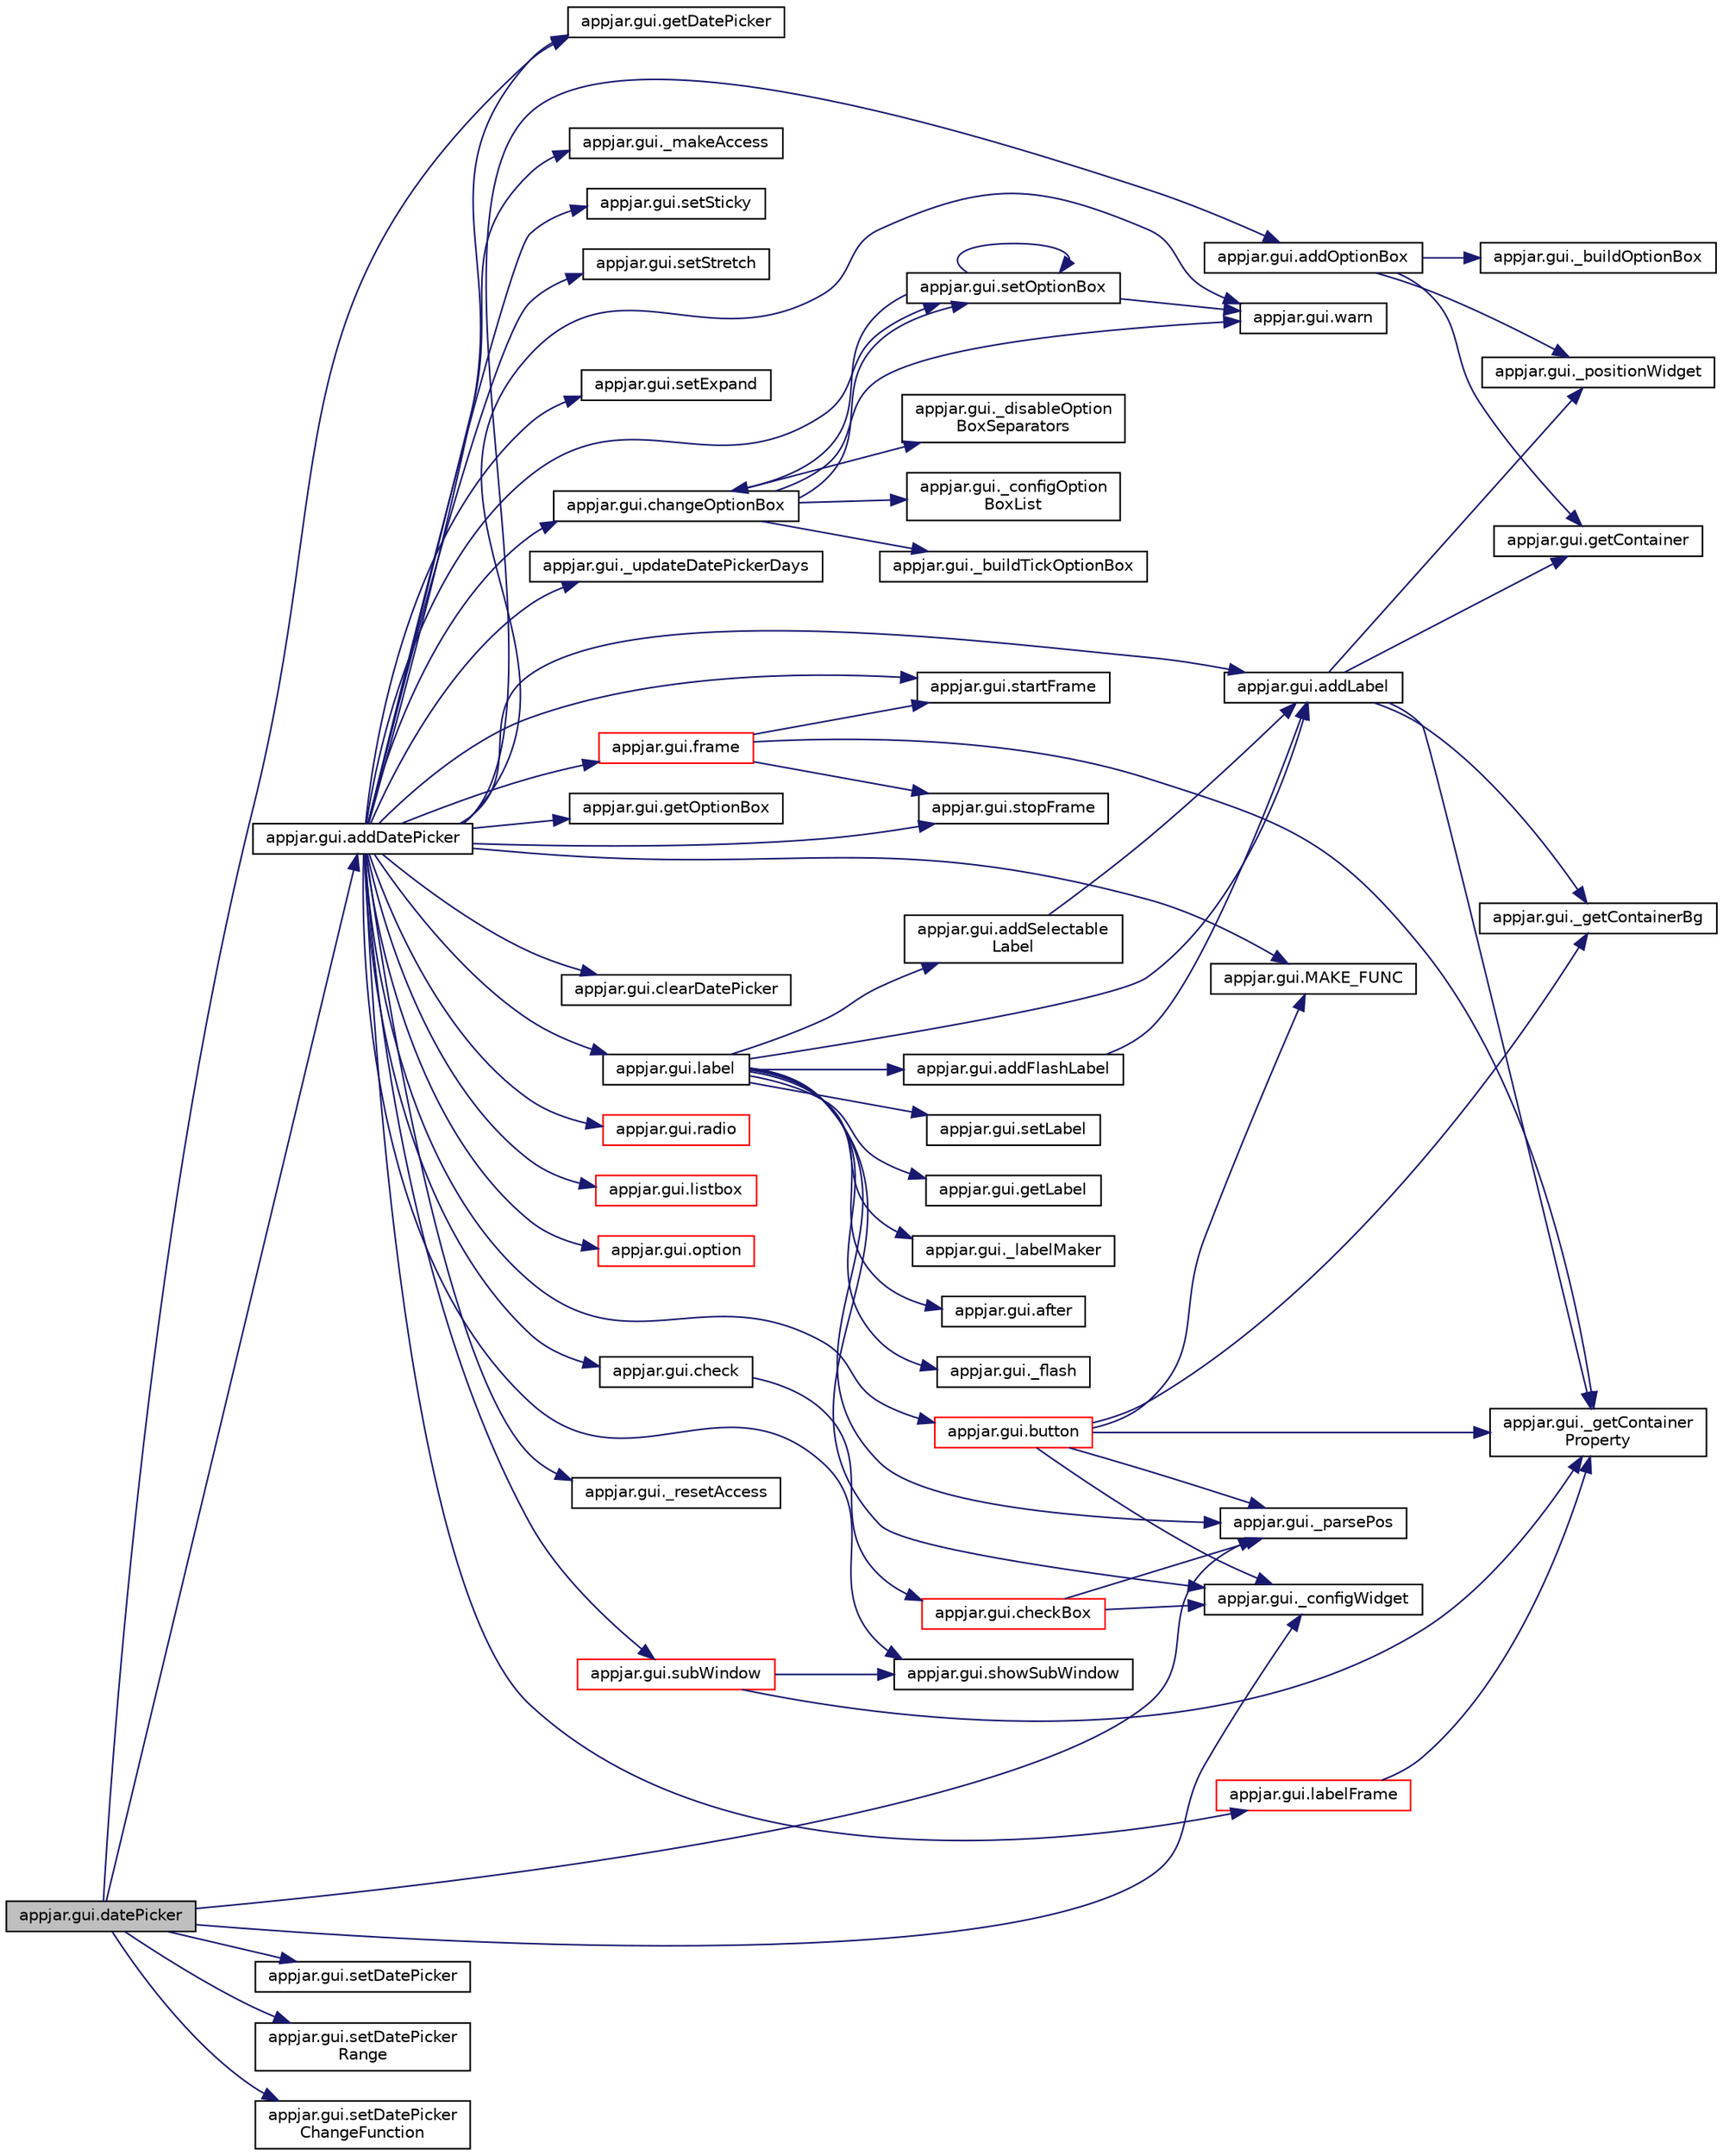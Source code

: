 digraph "appjar.gui.datePicker"
{
  edge [fontname="Helvetica",fontsize="10",labelfontname="Helvetica",labelfontsize="10"];
  node [fontname="Helvetica",fontsize="10",shape=record];
  rankdir="LR";
  Node1112 [label="appjar.gui.datePicker",height=0.2,width=0.4,color="black", fillcolor="grey75", style="filled", fontcolor="black"];
  Node1112 -> Node1113 [color="midnightblue",fontsize="10",style="solid",fontname="Helvetica"];
  Node1113 [label="appjar.gui.getDatePicker",height=0.2,width=0.4,color="black", fillcolor="white", style="filled",URL="$classappjar_1_1gui.html#ae3d5d91238da5411973b20935d2b57b6"];
  Node1112 -> Node1114 [color="midnightblue",fontsize="10",style="solid",fontname="Helvetica"];
  Node1114 [label="appjar.gui._parsePos",height=0.2,width=0.4,color="black", fillcolor="white", style="filled",URL="$classappjar_1_1gui.html#a8174359ccd50269f6c9f63f00cbb9d7e",tooltip="FUNCTIONS for labels. "];
  Node1112 -> Node1115 [color="midnightblue",fontsize="10",style="solid",fontname="Helvetica"];
  Node1115 [label="appjar.gui.addDatePicker",height=0.2,width=0.4,color="black", fillcolor="white", style="filled",URL="$classappjar_1_1gui.html#afd39e0992793b234290b349d7b2240d6"];
  Node1115 -> Node1116 [color="midnightblue",fontsize="10",style="solid",fontname="Helvetica"];
  Node1116 [label="appjar.gui.startFrame",height=0.2,width=0.4,color="black", fillcolor="white", style="filled",URL="$classappjar_1_1gui.html#aca86de0fc5cb78406b4a63816f52e2b4"];
  Node1115 -> Node1117 [color="midnightblue",fontsize="10",style="solid",fontname="Helvetica"];
  Node1117 [label="appjar.gui.setExpand",height=0.2,width=0.4,color="black", fillcolor="white", style="filled",URL="$classappjar_1_1gui.html#a7c5f79404e96ff23eb91ba9ef4df97d2"];
  Node1115 -> Node1118 [color="midnightblue",fontsize="10",style="solid",fontname="Helvetica"];
  Node1118 [label="appjar.gui.addLabel",height=0.2,width=0.4,color="black", fillcolor="white", style="filled",URL="$classappjar_1_1gui.html#aa2108c54eeeb1db272337524494d2a03"];
  Node1118 -> Node1119 [color="midnightblue",fontsize="10",style="solid",fontname="Helvetica"];
  Node1119 [label="appjar.gui.getContainer",height=0.2,width=0.4,color="black", fillcolor="white", style="filled",URL="$classappjar_1_1gui.html#a2e8ea27bae5f6758257be218c8279b56"];
  Node1118 -> Node1120 [color="midnightblue",fontsize="10",style="solid",fontname="Helvetica"];
  Node1120 [label="appjar.gui._getContainer\lProperty",height=0.2,width=0.4,color="black", fillcolor="white", style="filled",URL="$classappjar_1_1gui.html#aa5d65e2282cfbe0a4b963b369e7d4e51"];
  Node1118 -> Node1121 [color="midnightblue",fontsize="10",style="solid",fontname="Helvetica"];
  Node1121 [label="appjar.gui._getContainerBg",height=0.2,width=0.4,color="black", fillcolor="white", style="filled",URL="$classappjar_1_1gui.html#a120b8d0d6e0b536ac8735df1ffefd37a"];
  Node1118 -> Node1122 [color="midnightblue",fontsize="10",style="solid",fontname="Helvetica"];
  Node1122 [label="appjar.gui._positionWidget",height=0.2,width=0.4,color="black", fillcolor="white", style="filled",URL="$classappjar_1_1gui.html#a073b1298767aeb92dd77b77cb6000e8c"];
  Node1115 -> Node1123 [color="midnightblue",fontsize="10",style="solid",fontname="Helvetica"];
  Node1123 [label="appjar.gui.addOptionBox",height=0.2,width=0.4,color="black", fillcolor="white", style="filled",URL="$classappjar_1_1gui.html#ae354fdda13178fe687c65d4c5d0fa33d"];
  Node1123 -> Node1124 [color="midnightblue",fontsize="10",style="solid",fontname="Helvetica"];
  Node1124 [label="appjar.gui._buildOptionBox",height=0.2,width=0.4,color="black", fillcolor="white", style="filled",URL="$classappjar_1_1gui.html#a64e461f4fa6ab5f15313891ddaca02b2"];
  Node1123 -> Node1119 [color="midnightblue",fontsize="10",style="solid",fontname="Helvetica"];
  Node1123 -> Node1122 [color="midnightblue",fontsize="10",style="solid",fontname="Helvetica"];
  Node1115 -> Node1125 [color="midnightblue",fontsize="10",style="solid",fontname="Helvetica"];
  Node1125 [label="appjar.gui._updateDatePickerDays",height=0.2,width=0.4,color="black", fillcolor="white", style="filled",URL="$classappjar_1_1gui.html#a7a5c3244e9eb930d61f1c679f449a926"];
  Node1115 -> Node1126 [color="midnightblue",fontsize="10",style="solid",fontname="Helvetica"];
  Node1126 [label="appjar.gui.stopFrame",height=0.2,width=0.4,color="black", fillcolor="white", style="filled",URL="$classappjar_1_1gui.html#a9cac30fbcb6ae304bc587bca86b2b874"];
  Node1115 -> Node1127 [color="midnightblue",fontsize="10",style="solid",fontname="Helvetica"];
  Node1127 [label="appjar.gui.MAKE_FUNC",height=0.2,width=0.4,color="black", fillcolor="white", style="filled",URL="$classappjar_1_1gui.html#a42aaf376a6c07c842b1b498948a9691a",tooltip="FUNCTION for managing commands. "];
  Node1115 -> Node1128 [color="midnightblue",fontsize="10",style="solid",fontname="Helvetica"];
  Node1128 [label="appjar.gui.warn",height=0.2,width=0.4,color="black", fillcolor="white", style="filled",URL="$classappjar_1_1gui.html#a3ab0139430263b1913b4078cf34e7098"];
  Node1115 -> Node1129 [color="midnightblue",fontsize="10",style="solid",fontname="Helvetica"];
  Node1129 [label="appjar.gui.getOptionBox",height=0.2,width=0.4,color="black", fillcolor="white", style="filled",URL="$classappjar_1_1gui.html#abacd02677277cb43514dcf2298ac3674"];
  Node1115 -> Node1130 [color="midnightblue",fontsize="10",style="solid",fontname="Helvetica"];
  Node1130 [label="appjar.gui.changeOptionBox",height=0.2,width=0.4,color="black", fillcolor="white", style="filled",URL="$classappjar_1_1gui.html#a974171d577bb5819246fb5c15c1e4fa8"];
  Node1130 -> Node1131 [color="midnightblue",fontsize="10",style="solid",fontname="Helvetica"];
  Node1131 [label="appjar.gui._configOption\lBoxList",height=0.2,width=0.4,color="black", fillcolor="white", style="filled",URL="$classappjar_1_1gui.html#adf8f2708fccc3dd7aabf89a51b99c84a"];
  Node1130 -> Node1128 [color="midnightblue",fontsize="10",style="solid",fontname="Helvetica"];
  Node1130 -> Node1132 [color="midnightblue",fontsize="10",style="solid",fontname="Helvetica"];
  Node1132 [label="appjar.gui._buildTickOptionBox",height=0.2,width=0.4,color="black", fillcolor="white", style="filled",URL="$classappjar_1_1gui.html#a2972ad12f09ae0257127f51a7fa3b214"];
  Node1130 -> Node1133 [color="midnightblue",fontsize="10",style="solid",fontname="Helvetica"];
  Node1133 [label="appjar.gui._disableOption\lBoxSeparators",height=0.2,width=0.4,color="black", fillcolor="white", style="filled",URL="$classappjar_1_1gui.html#a37d662a79a1c51f5a89cabec8c2600e9"];
  Node1130 -> Node1134 [color="midnightblue",fontsize="10",style="solid",fontname="Helvetica"];
  Node1134 [label="appjar.gui.setOptionBox",height=0.2,width=0.4,color="black", fillcolor="white", style="filled",URL="$classappjar_1_1gui.html#a1265f35528c0da179bf0ef8568fdf463"];
  Node1134 -> Node1128 [color="midnightblue",fontsize="10",style="solid",fontname="Helvetica"];
  Node1134 -> Node1130 [color="midnightblue",fontsize="10",style="solid",fontname="Helvetica"];
  Node1134 -> Node1134 [color="midnightblue",fontsize="10",style="solid",fontname="Helvetica"];
  Node1115 -> Node1134 [color="midnightblue",fontsize="10",style="solid",fontname="Helvetica"];
  Node1115 -> Node1135 [color="midnightblue",fontsize="10",style="solid",fontname="Helvetica"];
  Node1135 [label="appjar.gui.clearDatePicker",height=0.2,width=0.4,color="black", fillcolor="white", style="filled",URL="$classappjar_1_1gui.html#a04ed9d067dd84fd52fd5ee84f73233ff"];
  Node1115 -> Node1113 [color="midnightblue",fontsize="10",style="solid",fontname="Helvetica"];
  Node1115 -> Node1136 [color="midnightblue",fontsize="10",style="solid",fontname="Helvetica"];
  Node1136 [label="appjar.gui.label",height=0.2,width=0.4,color="black", fillcolor="white", style="filled",URL="$classappjar_1_1gui.html#a161659a9096715ced2da924ab88ddecc"];
  Node1136 -> Node1137 [color="midnightblue",fontsize="10",style="solid",fontname="Helvetica"];
  Node1137 [label="appjar.gui.setLabel",height=0.2,width=0.4,color="black", fillcolor="white", style="filled",URL="$classappjar_1_1gui.html#ab68acc8b806299dddee959e9a6f85a77"];
  Node1136 -> Node1138 [color="midnightblue",fontsize="10",style="solid",fontname="Helvetica"];
  Node1138 [label="appjar.gui.getLabel",height=0.2,width=0.4,color="black", fillcolor="white", style="filled",URL="$classappjar_1_1gui.html#a28d7281e96bf719a419be4dd16eab2f2"];
  Node1136 -> Node1114 [color="midnightblue",fontsize="10",style="solid",fontname="Helvetica"];
  Node1136 -> Node1139 [color="midnightblue",fontsize="10",style="solid",fontname="Helvetica"];
  Node1139 [label="appjar.gui._labelMaker",height=0.2,width=0.4,color="black", fillcolor="white", style="filled",URL="$classappjar_1_1gui.html#a6ed5ec9876ae700dc7682b69cbed85ec"];
  Node1136 -> Node1140 [color="midnightblue",fontsize="10",style="solid",fontname="Helvetica"];
  Node1140 [label="appjar.gui._configWidget",height=0.2,width=0.4,color="black", fillcolor="white", style="filled",URL="$classappjar_1_1gui.html#ac54e9af2a9e7a18f87f0ffafbd156353"];
  Node1136 -> Node1141 [color="midnightblue",fontsize="10",style="solid",fontname="Helvetica"];
  Node1141 [label="appjar.gui.addFlashLabel",height=0.2,width=0.4,color="black", fillcolor="white", style="filled",URL="$classappjar_1_1gui.html#aebdbd28fa436f476eee09361d80e44f7"];
  Node1141 -> Node1118 [color="midnightblue",fontsize="10",style="solid",fontname="Helvetica"];
  Node1136 -> Node1142 [color="midnightblue",fontsize="10",style="solid",fontname="Helvetica"];
  Node1142 [label="appjar.gui.addSelectable\lLabel",height=0.2,width=0.4,color="black", fillcolor="white", style="filled",URL="$classappjar_1_1gui.html#a8a45e3f03c919beabdd26156d156f959"];
  Node1142 -> Node1118 [color="midnightblue",fontsize="10",style="solid",fontname="Helvetica"];
  Node1136 -> Node1118 [color="midnightblue",fontsize="10",style="solid",fontname="Helvetica"];
  Node1136 -> Node1143 [color="midnightblue",fontsize="10",style="solid",fontname="Helvetica"];
  Node1143 [label="appjar.gui.after",height=0.2,width=0.4,color="black", fillcolor="white", style="filled",URL="$classappjar_1_1gui.html#a1fde7d8815e07abdeec5f885eebf3080"];
  Node1136 -> Node1144 [color="midnightblue",fontsize="10",style="solid",fontname="Helvetica"];
  Node1144 [label="appjar.gui._flash",height=0.2,width=0.4,color="black", fillcolor="white", style="filled",URL="$classappjar_1_1gui.html#a181c6d821f1df504b38f4da46616c3e3"];
  Node1115 -> Node1145 [color="midnightblue",fontsize="10",style="solid",fontname="Helvetica"];
  Node1145 [label="appjar.gui.check",height=0.2,width=0.4,color="black", fillcolor="white", style="filled",URL="$classappjar_1_1gui.html#a19ebba5d0f738981a6d3210a88d20dbc"];
  Node1145 -> Node1146 [color="midnightblue",fontsize="10",style="solid",fontname="Helvetica"];
  Node1146 [label="appjar.gui.checkBox",height=0.2,width=0.4,color="red", fillcolor="white", style="filled",URL="$classappjar_1_1gui.html#a88b585699e7e9d95175900d31961112d"];
  Node1146 -> Node1114 [color="midnightblue",fontsize="10",style="solid",fontname="Helvetica"];
  Node1146 -> Node1140 [color="midnightblue",fontsize="10",style="solid",fontname="Helvetica"];
  Node1115 -> Node1153 [color="midnightblue",fontsize="10",style="solid",fontname="Helvetica"];
  Node1153 [label="appjar.gui.radio",height=0.2,width=0.4,color="red", fillcolor="white", style="filled",URL="$classappjar_1_1gui.html#af5cc0fdb337b9cccf09708697e0e4640",tooltip="FUNCTION for radio buttons. "];
  Node1115 -> Node1160 [color="midnightblue",fontsize="10",style="solid",fontname="Helvetica"];
  Node1160 [label="appjar.gui.listbox",height=0.2,width=0.4,color="red", fillcolor="white", style="filled",URL="$classappjar_1_1gui.html#a5e171d29e2588295ba6fd151c091ab70",tooltip="FUNCTION for list box. "];
  Node1115 -> Node1182 [color="midnightblue",fontsize="10",style="solid",fontname="Helvetica"];
  Node1182 [label="appjar.gui.option",height=0.2,width=0.4,color="red", fillcolor="white", style="filled",URL="$classappjar_1_1gui.html#a641fb93f7f581e3fdd4357736f256f2c"];
  Node1115 -> Node1191 [color="midnightblue",fontsize="10",style="solid",fontname="Helvetica"];
  Node1191 [label="appjar.gui.subWindow",height=0.2,width=0.4,color="red", fillcolor="white", style="filled",URL="$classappjar_1_1gui.html#a4ba1b0b734f9f51c93c986f16ab3a945",tooltip="SubWindows. "];
  Node1191 -> Node1196 [color="midnightblue",fontsize="10",style="solid",fontname="Helvetica"];
  Node1196 [label="appjar.gui.showSubWindow",height=0.2,width=0.4,color="black", fillcolor="white", style="filled",URL="$classappjar_1_1gui.html#abac089319744d566761a8a958955076c"];
  Node1191 -> Node1120 [color="midnightblue",fontsize="10",style="solid",fontname="Helvetica"];
  Node1115 -> Node1211 [color="midnightblue",fontsize="10",style="solid",fontname="Helvetica"];
  Node1211 [label="appjar.gui.labelFrame",height=0.2,width=0.4,color="red", fillcolor="white", style="filled",URL="$classappjar_1_1gui.html#a74ad839ae0a3437fc45379b16d98c878",tooltip="Label Frames. "];
  Node1211 -> Node1120 [color="midnightblue",fontsize="10",style="solid",fontname="Helvetica"];
  Node1115 -> Node1216 [color="midnightblue",fontsize="10",style="solid",fontname="Helvetica"];
  Node1216 [label="appjar.gui.frame",height=0.2,width=0.4,color="red", fillcolor="white", style="filled",URL="$classappjar_1_1gui.html#ab6f683871cc4f4adfd41d3bb12d22096",tooltip="Frames. "];
  Node1216 -> Node1116 [color="midnightblue",fontsize="10",style="solid",fontname="Helvetica"];
  Node1216 -> Node1126 [color="midnightblue",fontsize="10",style="solid",fontname="Helvetica"];
  Node1216 -> Node1120 [color="midnightblue",fontsize="10",style="solid",fontname="Helvetica"];
  Node1115 -> Node1219 [color="midnightblue",fontsize="10",style="solid",fontname="Helvetica"];
  Node1219 [label="appjar.gui.button",height=0.2,width=0.4,color="red", fillcolor="white", style="filled",URL="$classappjar_1_1gui.html#a21ae3947977b2374ac80b900b7a87f41",tooltip="FUNCTION for buttons. "];
  Node1219 -> Node1114 [color="midnightblue",fontsize="10",style="solid",fontname="Helvetica"];
  Node1219 -> Node1140 [color="midnightblue",fontsize="10",style="solid",fontname="Helvetica"];
  Node1219 -> Node1120 [color="midnightblue",fontsize="10",style="solid",fontname="Helvetica"];
  Node1219 -> Node1121 [color="midnightblue",fontsize="10",style="solid",fontname="Helvetica"];
  Node1219 -> Node1127 [color="midnightblue",fontsize="10",style="solid",fontname="Helvetica"];
  Node1115 -> Node1238 [color="midnightblue",fontsize="10",style="solid",fontname="Helvetica"];
  Node1238 [label="appjar.gui._resetAccess",height=0.2,width=0.4,color="black", fillcolor="white", style="filled",URL="$classappjar_1_1gui.html#a03eb2657b25471a0b6ce427addfff443"];
  Node1115 -> Node1239 [color="midnightblue",fontsize="10",style="solid",fontname="Helvetica"];
  Node1239 [label="appjar.gui._makeAccess",height=0.2,width=0.4,color="black", fillcolor="white", style="filled",URL="$classappjar_1_1gui.html#aa42bc4ad2a5e6529c6368539040f6022",tooltip="FUNCTIONS for ACCESSABILITY. "];
  Node1115 -> Node1196 [color="midnightblue",fontsize="10",style="solid",fontname="Helvetica"];
  Node1115 -> Node1240 [color="midnightblue",fontsize="10",style="solid",fontname="Helvetica"];
  Node1240 [label="appjar.gui.setSticky",height=0.2,width=0.4,color="black", fillcolor="white", style="filled",URL="$classappjar_1_1gui.html#a139afffc042475d3570ee33276244817"];
  Node1115 -> Node1241 [color="midnightblue",fontsize="10",style="solid",fontname="Helvetica"];
  Node1241 [label="appjar.gui.setStretch",height=0.2,width=0.4,color="black", fillcolor="white", style="filled",URL="$classappjar_1_1gui.html#a37fecfb4f291b9f1d04bf87b8346a328"];
  Node1112 -> Node1242 [color="midnightblue",fontsize="10",style="solid",fontname="Helvetica"];
  Node1242 [label="appjar.gui.setDatePicker",height=0.2,width=0.4,color="black", fillcolor="white", style="filled",URL="$classappjar_1_1gui.html#ac3b040e397e1603b32230bec89f5aeca"];
  Node1112 -> Node1243 [color="midnightblue",fontsize="10",style="solid",fontname="Helvetica"];
  Node1243 [label="appjar.gui.setDatePicker\lRange",height=0.2,width=0.4,color="black", fillcolor="white", style="filled",URL="$classappjar_1_1gui.html#a58290e033252a2ba3a91c7544d621c9f"];
  Node1112 -> Node1244 [color="midnightblue",fontsize="10",style="solid",fontname="Helvetica"];
  Node1244 [label="appjar.gui.setDatePicker\lChangeFunction",height=0.2,width=0.4,color="black", fillcolor="white", style="filled",URL="$classappjar_1_1gui.html#a0c2aff3d4930411a22e3782898e12009"];
  Node1112 -> Node1140 [color="midnightblue",fontsize="10",style="solid",fontname="Helvetica"];
}
